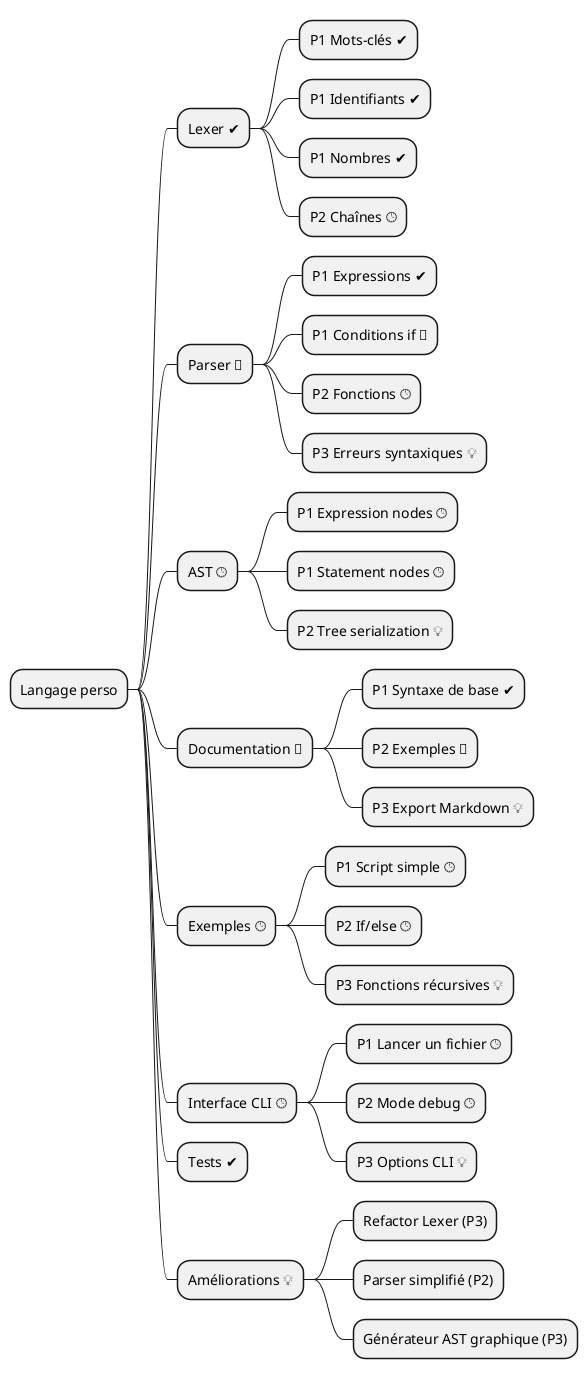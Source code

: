 @startmindmap
* Langage perso
** Lexer ✔️
*** P1 Mots-clés ✔️
*** P1 Identifiants ✔️
*** P1 Nombres ✔️
*** P2 Chaînes 🕒
** Parser 🔧
*** P1 Expressions ✔️
*** P1 Conditions if 🔧
*** P2 Fonctions 🕒
*** P3 Erreurs syntaxiques 💡
** AST 🕒
*** P1 Expression nodes 🕒
*** P1 Statement nodes 🕒
*** P2 Tree serialization 💡
** Documentation 🔧
*** P1 Syntaxe de base ✔️
*** P2 Exemples 🔧
*** P3 Export Markdown 💡
** Exemples 🕒
*** P1 Script simple 🕒
*** P2 If/else 🕒
*** P3 Fonctions récursives 💡
** Interface CLI 🕒
*** P1 Lancer un fichier 🕒
*** P2 Mode debug 🕒
*** P3 Options CLI 💡
** Tests ✔️
** Améliorations 💡
*** Refactor Lexer (P3)
*** Parser simplifié (P2)
*** Générateur AST graphique (P3)
@endmindmap
